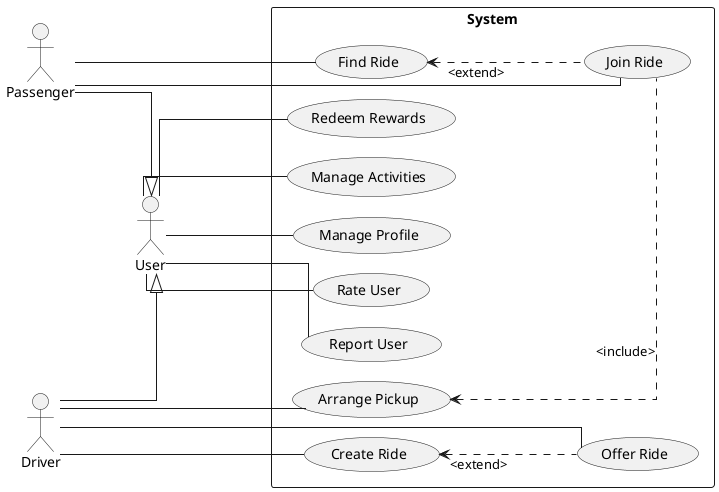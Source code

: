 @startuml
left to right direction
skinparam linetype ortho

skinparam nodesep 20

actor Passenger
actor Driver
actor User

Driver --|> User
Passenger --|> User

rectangle "System" {
usecase "Offer Ride" as UC_offer_ride
usecase "Find Ride" as UC_find_ride
usecase "Arrange Pickup" as UC_arrange_pickup
usecase "Rate User" as UC_rate_user
usecase "Create Ride" as UC_create_ride
usecase "Join Ride" as UC_join_ride
usecase "Report User" as UC_report_user
usecase "Redeem Rewards" as UC_redeem_rewards
usecase "Manage Activities" as UC_manage_activities
usecase "Manage Profile" as UC_manage_profile
}

Driver --- UC_offer_ride
Driver --- UC_arrange_pickup
Driver --- UC_create_ride

Passenger --- UC_find_ride
Passenger --- UC_join_ride

User --- UC_report_user
User --- UC_redeem_rewards
User --- UC_manage_profile
User --- UC_manage_activities
User --- UC_rate_user

UC_create_ride <... UC_offer_ride : "<extend>"
UC_arrange_pickup <... UC_join_ride : "<include>"
UC_find_ride <... UC_join_ride : "<extend>"

@enduml